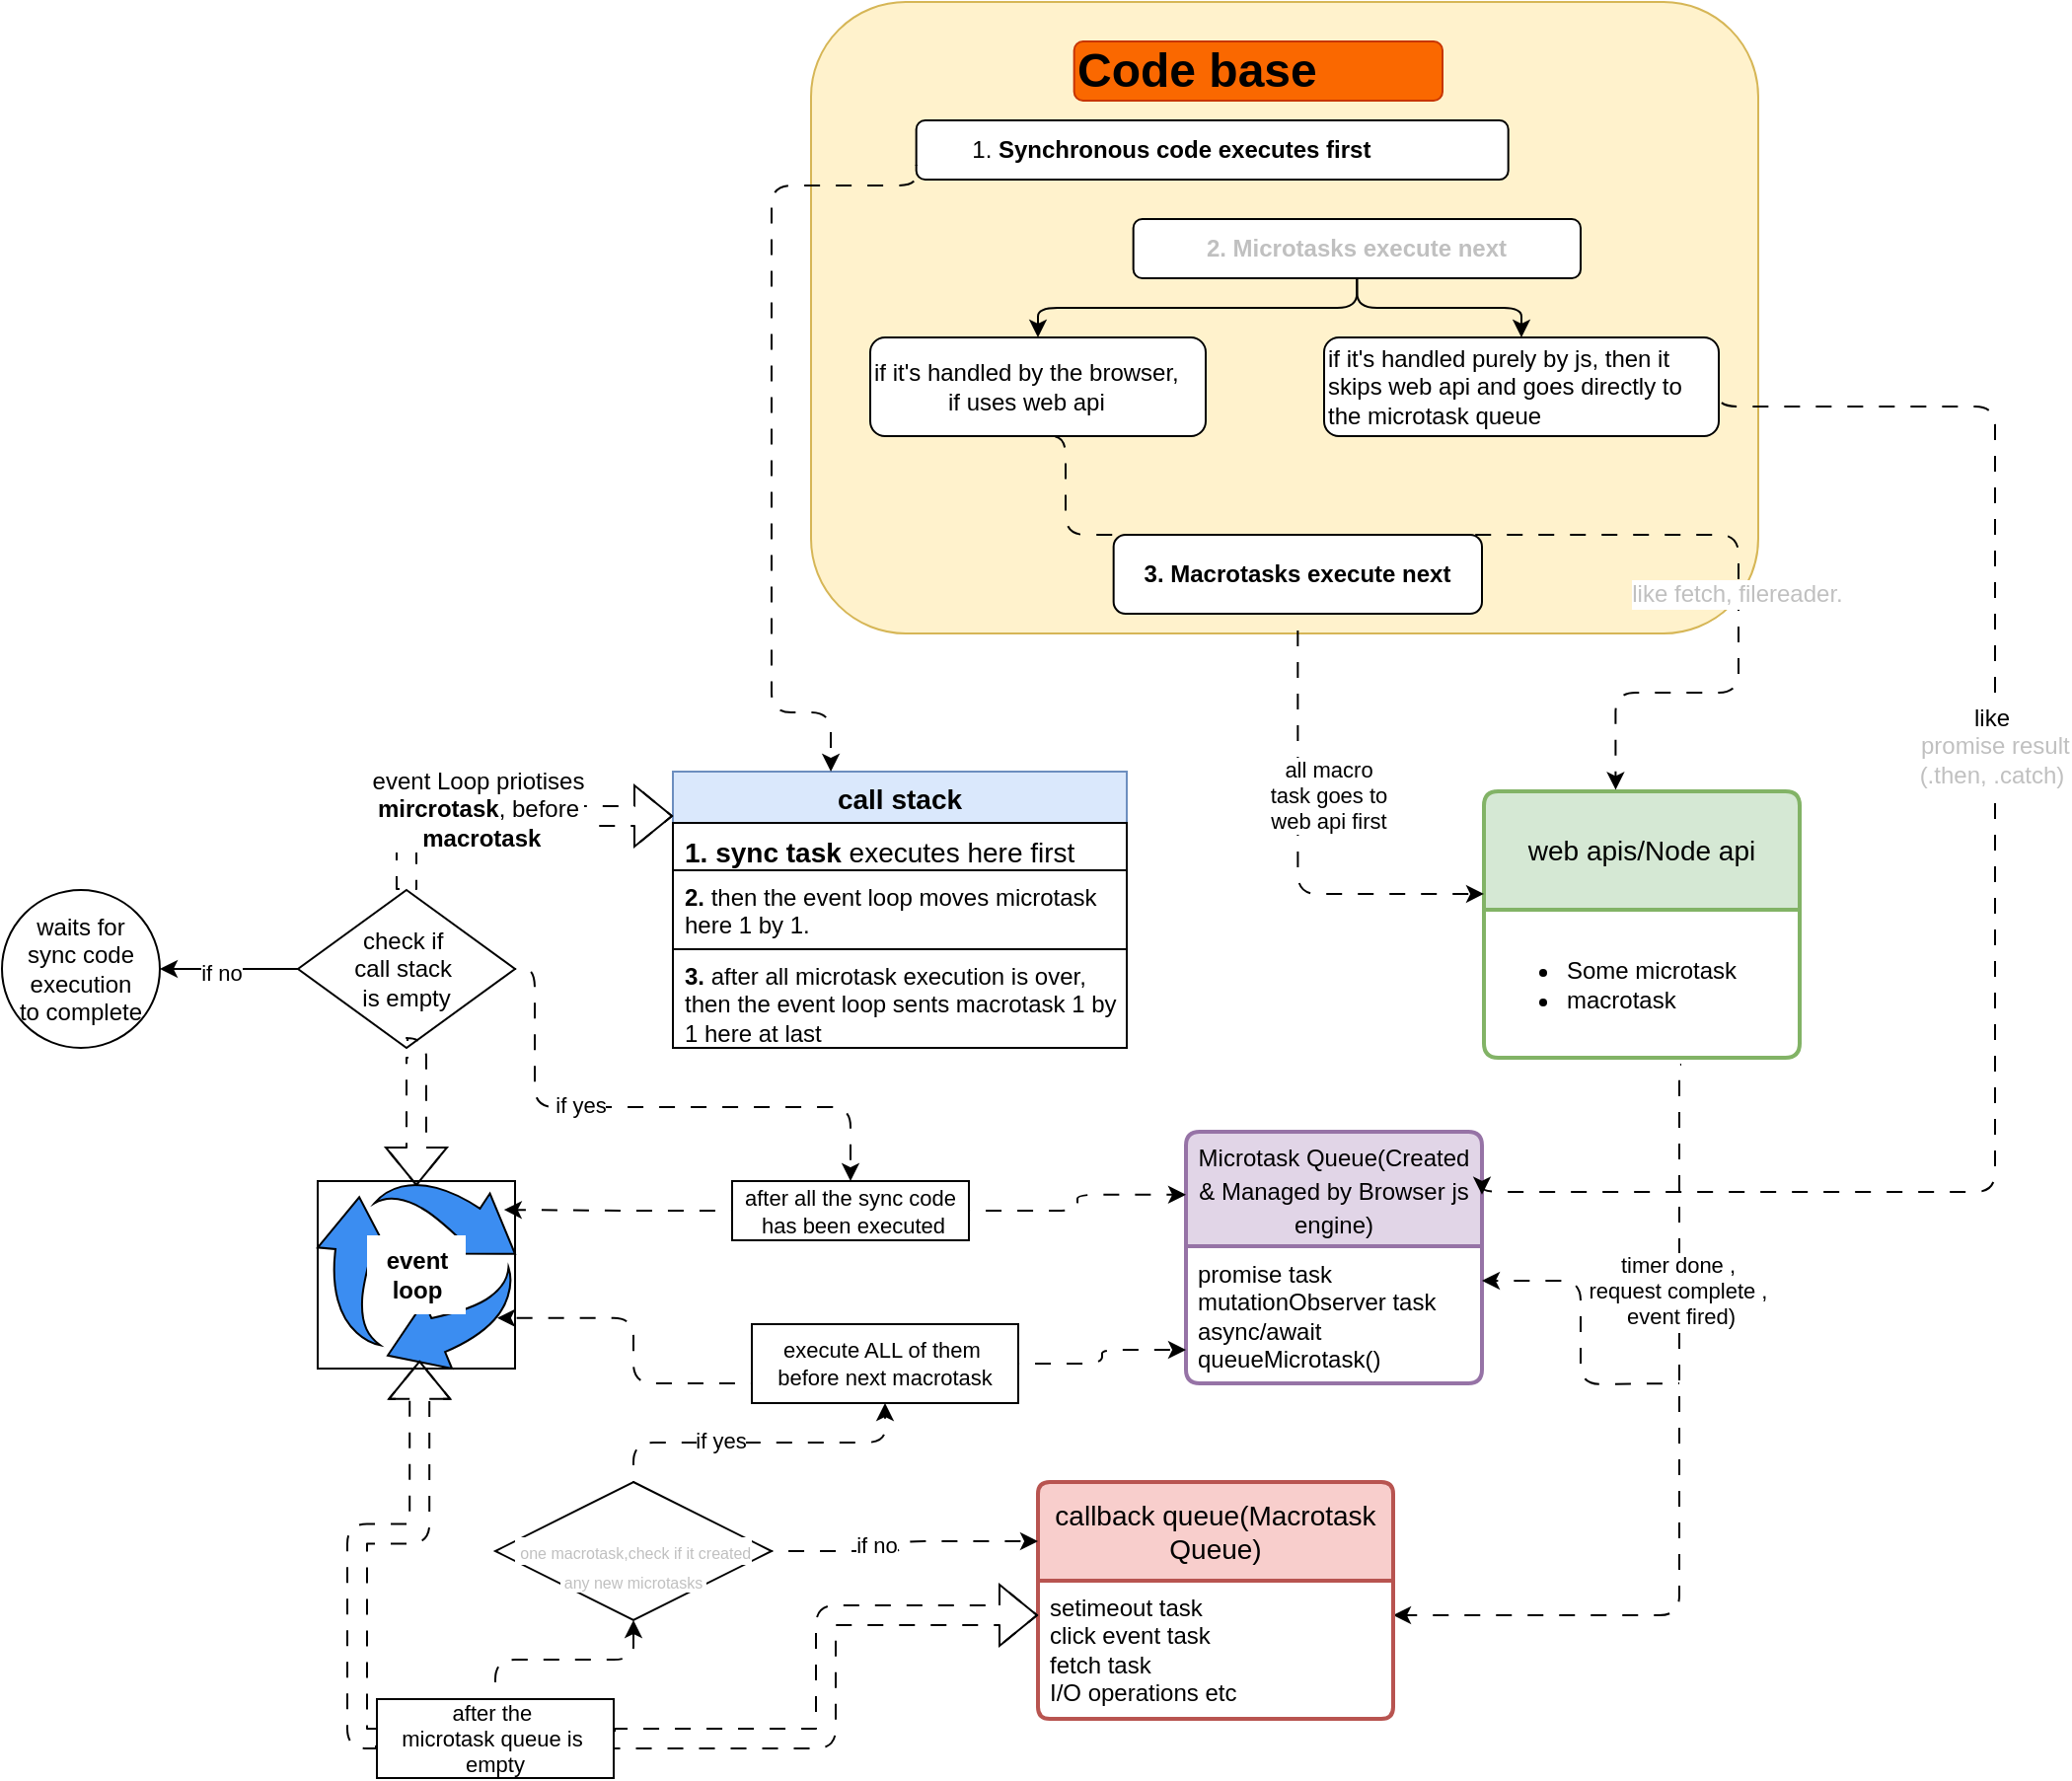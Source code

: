 <mxfile>
    <diagram id="r42jsTGxHJVRxmjJ8FQ8" name="Page-1">
        <mxGraphModel dx="1689" dy="1619" grid="1" gridSize="10" guides="1" tooltips="1" connect="1" arrows="1" fold="1" page="1" pageScale="1" pageWidth="850" pageHeight="1100" background="none" math="0" shadow="0">
            <root>
                <mxCell id="0"/>
                <mxCell id="1" parent="0"/>
                <mxCell id="48" style="edgeStyle=none;html=1;exitX=0.5;exitY=0;exitDx=0;exitDy=0;" parent="1" source="44" target="43" edge="1">
                    <mxGeometry relative="1" as="geometry"/>
                </mxCell>
                <mxCell id="30" value="" style="rounded=1;whiteSpace=wrap;html=1;movable=1;resizable=1;rotatable=1;deletable=1;editable=1;locked=0;connectable=1;container=1;fillColor=#fff2cc;strokeColor=#d6b656;" parent="1" vertex="1">
                    <mxGeometry x="220" y="-130" width="480" height="320" as="geometry"/>
                </mxCell>
                <mxCell id="31" value="&lt;ol&gt;&lt;li&gt;&lt;span style=&quot;font-weight: 700; text-wrap-mode: nowrap; background-color: transparent;&quot;&gt;Synchronous code executes first&lt;/span&gt;&lt;/li&gt;&lt;/ol&gt;" style="rounded=1;whiteSpace=wrap;html=1;align=left;direction=east;" parent="30" vertex="1">
                    <mxGeometry x="53.333" y="60" width="300" height="30" as="geometry"/>
                </mxCell>
                <mxCell id="42" value="&lt;b&gt;&lt;font style=&quot;font-size: 24px;&quot;&gt;Code base&lt;/font&gt;&lt;/b&gt;" style="rounded=1;whiteSpace=wrap;html=1;align=left;fillColor=#fa6800;fontColor=#000000;strokeColor=#C73500;" parent="30" vertex="1">
                    <mxGeometry x="133.333" y="20" width="186.667" height="30" as="geometry"/>
                </mxCell>
                <mxCell id="32" value="&lt;div style=&quot;&quot;&gt;&lt;font style=&quot;color: light-dark(rgb(0, 0, 0), rgb(255, 255, 255));&quot;&gt;&lt;span style=&quot;background-color: transparent; text-wrap-mode: nowrap; font-weight: 700;&quot;&gt;3. Macrotasks&amp;nbsp;&lt;/span&gt;&lt;span style=&quot;background-color: transparent; text-wrap-mode: nowrap; font-weight: 700;&quot;&gt;execute next&lt;/span&gt;&lt;/font&gt;&lt;/div&gt;" style="rounded=1;whiteSpace=wrap;html=1;align=center;" parent="30" vertex="1">
                    <mxGeometry x="153.33" y="270" width="186.67" height="40" as="geometry"/>
                </mxCell>
                <mxCell id="33" value="&lt;span style=&quot;background-color: transparent; font-weight: 700; text-wrap-mode: nowrap;&quot;&gt;&lt;font style=&quot;color: light-dark(rgb(192, 192, 192), rgb(255, 255, 255));&quot;&gt;2. Microtasks execute next&lt;/font&gt;&lt;/span&gt;" style="rounded=1;whiteSpace=wrap;html=1;align=center;" parent="30" vertex="1">
                    <mxGeometry x="163.333" y="110" width="226.667" height="30" as="geometry"/>
                </mxCell>
                <mxCell id="79" value="&lt;span style=&quot;text-wrap-mode: nowrap;&quot;&gt;if it&#39;s handled purely by js, then it&lt;/span&gt;&lt;div&gt;&lt;span style=&quot;text-wrap-mode: nowrap;&quot;&gt;skips web api and goes directly to&lt;/span&gt;&lt;/div&gt;&lt;div&gt;&lt;span style=&quot;text-wrap-mode: nowrap;&quot;&gt;the microtask queue&lt;/span&gt;&lt;/div&gt;" style="rounded=1;whiteSpace=wrap;html=1;align=left;" parent="30" vertex="1">
                    <mxGeometry x="260" y="170" width="200" height="50" as="geometry"/>
                </mxCell>
                <mxCell id="78" value="&lt;div style=&quot;text-align: center;&quot;&gt;&lt;font style=&quot;color: light-dark(rgb(0, 0, 0), rgb(255, 255, 255));&quot;&gt;&lt;span style=&quot;text-wrap-mode: nowrap;&quot;&gt;if it&#39;s handled by the browser,&lt;/span&gt;&lt;/font&gt;&lt;/div&gt;&lt;div style=&quot;text-align: center;&quot;&gt;&lt;font style=&quot;color: light-dark(rgb(0, 0, 0), rgb(255, 255, 255));&quot;&gt;&lt;span style=&quot;text-wrap-mode: nowrap;&quot;&gt;if uses web api&lt;/span&gt;&lt;/font&gt;&lt;/div&gt;" style="rounded=1;whiteSpace=wrap;html=1;align=left;" parent="30" vertex="1">
                    <mxGeometry x="30" y="170" width="170" height="50" as="geometry"/>
                </mxCell>
                <mxCell id="80" value="" style="endArrow=classic;html=1;exitX=0.5;exitY=1;exitDx=0;exitDy=0;entryX=0.5;entryY=0;entryDx=0;entryDy=0;edgeStyle=orthogonalEdgeStyle;" parent="30" source="33" target="78" edge="1">
                    <mxGeometry width="50" height="50" relative="1" as="geometry">
                        <mxPoint x="130" y="290" as="sourcePoint"/>
                        <mxPoint x="180" y="240" as="targetPoint"/>
                    </mxGeometry>
                </mxCell>
                <mxCell id="81" value="" style="endArrow=classic;html=1;entryX=0.5;entryY=0;entryDx=0;entryDy=0;exitX=0.5;exitY=1;exitDx=0;exitDy=0;edgeStyle=orthogonalEdgeStyle;" parent="30" source="33" target="79" edge="1">
                    <mxGeometry width="50" height="50" relative="1" as="geometry">
                        <mxPoint x="280" y="150" as="sourcePoint"/>
                        <mxPoint x="134" y="190" as="targetPoint"/>
                    </mxGeometry>
                </mxCell>
                <mxCell id="11" value="" style="edgeStyle=orthogonalEdgeStyle;html=1;entryX=1;entryY=0.25;entryDx=0;entryDy=0;flowAnimation=1;exitX=0.625;exitY=1.047;exitDx=0;exitDy=0;exitPerimeter=0;" parent="1" source="12" target="8" edge="1">
                    <mxGeometry relative="1" as="geometry">
                        <Array as="points">
                            <mxPoint x="660" y="688"/>
                        </Array>
                    </mxGeometry>
                </mxCell>
                <mxCell id="50" value="timer done ,&lt;div&gt;request complete ,&lt;div&gt;&amp;nbsp;event fired)&lt;/div&gt;&lt;/div&gt;" style="edgeLabel;html=1;align=center;verticalAlign=middle;resizable=0;points=[];" parent="11" vertex="1" connectable="0">
                    <mxGeometry x="-0.46" y="-1" relative="1" as="geometry">
                        <mxPoint as="offset"/>
                    </mxGeometry>
                </mxCell>
                <mxCell id="5" value="web apis/Node api" style="swimlane;childLayout=stackLayout;horizontal=1;startSize=60;horizontalStack=0;rounded=1;fontSize=14;fontStyle=0;strokeWidth=2;resizeParent=0;resizeLast=1;shadow=0;dashed=0;align=center;arcSize=4;whiteSpace=wrap;html=1;fillColor=#d5e8d4;strokeColor=#82b366;" parent="1" vertex="1">
                    <mxGeometry x="561" y="270" width="160" height="135" as="geometry"/>
                </mxCell>
                <mxCell id="12" value="&lt;ul&gt;&lt;li&gt;Some microtask&lt;/li&gt;&lt;li&gt;macrotask&lt;/li&gt;&lt;/ul&gt;" style="text;html=1;align=left;verticalAlign=middle;resizable=0;points=[];autosize=1;" parent="5" vertex="1">
                    <mxGeometry y="60" width="160" height="75" as="geometry"/>
                </mxCell>
                <mxCell id="7" value="callback queue(Macrotask Queue)" style="swimlane;childLayout=stackLayout;horizontal=1;startSize=50;horizontalStack=0;rounded=1;fontSize=14;fontStyle=0;strokeWidth=2;resizeParent=0;resizeLast=1;shadow=0;dashed=0;align=center;arcSize=4;whiteSpace=wrap;html=1;fillColor=#f8cecc;strokeColor=#b85450;" parent="1" vertex="1">
                    <mxGeometry x="335" y="620" width="180" height="120" as="geometry"/>
                </mxCell>
                <mxCell id="8" value="setimeout task&lt;div&gt;click event task&lt;/div&gt;&lt;div&gt;fetch task&lt;/div&gt;&lt;div&gt;I/O operations etc&lt;/div&gt;" style="align=left;strokeColor=none;fillColor=none;spacingLeft=4;fontSize=12;verticalAlign=top;resizable=0;rotatable=0;part=1;html=1;" parent="7" vertex="1">
                    <mxGeometry y="50" width="180" height="70" as="geometry"/>
                </mxCell>
                <mxCell id="10" value="" style="whiteSpace=wrap;html=1;fontSize=14;fontStyle=0;startSize=50;rounded=1;strokeWidth=2;shadow=0;dashed=0;arcSize=4;" parent="7" vertex="1">
                    <mxGeometry y="120" width="180" as="geometry"/>
                </mxCell>
                <mxCell id="17" value="" style="html=1;flowAnimation=1;exitX=0.5;exitY=1;exitDx=0;exitDy=0;entryX=0;entryY=0.385;entryDx=0;entryDy=0;entryPerimeter=0;edgeStyle=orthogonalEdgeStyle;" parent="1" source="32" target="5" edge="1">
                    <mxGeometry relative="1" as="geometry">
                        <mxPoint x="469" y="270" as="sourcePoint"/>
                        <mxPoint x="460" y="340" as="targetPoint"/>
                    </mxGeometry>
                </mxCell>
                <mxCell id="41" value="all macro&lt;div&gt;task goes to&lt;/div&gt;&lt;div&gt;web api first&lt;/div&gt;" style="edgeLabel;html=1;align=center;verticalAlign=middle;resizable=0;points=[];" parent="17" vertex="1" connectable="0">
                    <mxGeometry x="-0.26" y="4" relative="1" as="geometry">
                        <mxPoint x="11" y="4" as="offset"/>
                    </mxGeometry>
                </mxCell>
                <mxCell id="35" value="call stack" style="swimlane;fontStyle=1;childLayout=stackLayout;horizontal=1;startSize=26;horizontalStack=0;resizeParent=1;resizeParentMax=0;resizeLast=0;collapsible=1;marginBottom=0;align=center;fontSize=14;fillColor=#dae8fc;strokeColor=#6c8ebf;" parent="1" vertex="1">
                    <mxGeometry x="150" y="260" width="230" height="90" as="geometry">
                        <mxRectangle y="600" width="60" height="30" as="alternateBounds"/>
                    </mxGeometry>
                </mxCell>
                <mxCell id="36" value="&lt;span style=&quot;color: rgb(0, 0, 0); font-size: 14px; text-align: center;&quot;&gt;&lt;b&gt;1. sync task&lt;/b&gt;&amp;nbsp;&lt;/span&gt;&lt;span style=&quot;font-size: 14px; text-align: center; background-color: transparent;&quot;&gt;executes here first&lt;/span&gt;" style="text;strokeColor=default;fillColor=none;spacingLeft=4;spacingRight=4;overflow=hidden;rotatable=0;points=[[0,0.5],[1,0.5]];portConstraint=eastwest;fontSize=12;whiteSpace=wrap;html=1;" parent="35" vertex="1">
                    <mxGeometry y="26" width="230" height="24" as="geometry"/>
                </mxCell>
                <mxCell id="37" value="2.&lt;span style=&quot;font-weight: normal;&quot;&gt; then the event loop moves microtask here 1 by 1.&lt;/span&gt;" style="text;strokeColor=default;fillColor=none;spacingLeft=4;spacingRight=4;overflow=hidden;rotatable=0;points=[[0,0.5],[1,0.5]];portConstraint=eastwest;fontSize=12;whiteSpace=wrap;html=1;fontStyle=1" parent="35" vertex="1">
                    <mxGeometry y="50" width="230" height="40" as="geometry"/>
                </mxCell>
                <mxCell id="43" value="&lt;font style=&quot;font-size: 12px;&quot;&gt;Microtask Queue(Created &amp;amp; Managed by Browser js engine)&lt;/font&gt;" style="swimlane;childLayout=stackLayout;horizontal=1;startSize=58;horizontalStack=0;rounded=1;fontSize=14;fontStyle=0;strokeWidth=2;resizeParent=0;resizeLast=1;shadow=0;dashed=0;align=center;arcSize=4;whiteSpace=wrap;html=1;fillColor=#e1d5e7;strokeColor=#9673a6;" parent="1" vertex="1">
                    <mxGeometry x="410" y="442.5" width="150" height="127.5" as="geometry"/>
                </mxCell>
                <mxCell id="44" value="promise task&lt;div&gt;mutationObserver task&lt;/div&gt;&lt;div&gt;async/await&lt;/div&gt;&lt;div&gt;queueMicrotask()&lt;/div&gt;" style="align=left;strokeColor=none;fillColor=none;spacingLeft=4;fontSize=12;verticalAlign=top;resizable=0;rotatable=0;part=1;html=1;" parent="43" vertex="1">
                    <mxGeometry y="58" width="150" height="70" as="geometry"/>
                </mxCell>
                <mxCell id="45" value="" style="whiteSpace=wrap;html=1;fontSize=14;fontStyle=0;startSize=50;rounded=1;strokeWidth=2;shadow=0;dashed=0;arcSize=4;" parent="43" vertex="1">
                    <mxGeometry y="128" width="150" height="-0.5" as="geometry"/>
                </mxCell>
                <mxCell id="51" value="" style="endArrow=classic;html=1;entryX=1;entryY=0.25;entryDx=0;entryDy=0;flowAnimation=1;edgeStyle=orthogonalEdgeStyle;" parent="1" target="44" edge="1">
                    <mxGeometry width="50" height="50" relative="1" as="geometry">
                        <mxPoint x="660" y="570" as="sourcePoint"/>
                        <mxPoint x="240" y="510" as="targetPoint"/>
                    </mxGeometry>
                </mxCell>
                <mxCell id="58" value="" style="group;strokeColor=light-dark(#000000,#FFFFFF);" parent="1" vertex="1" connectable="0">
                    <mxGeometry x="-30" y="467.5" width="100" height="95" as="geometry"/>
                </mxCell>
                <mxCell id="56" value="" style="sketch=0;html=1;aspect=fixed;strokeColor=default;shadow=0;fillColor=#3B8DF1;verticalAlign=top;labelPosition=center;verticalLabelPosition=bottom;shape=mxgraph.gcp2.arrow_cycle;gradientColor=none;" parent="58" vertex="1">
                    <mxGeometry width="100" height="95" as="geometry"/>
                </mxCell>
                <mxCell id="57" value="&lt;b&gt;event&lt;/b&gt;&lt;div&gt;&lt;b&gt;loop&lt;/b&gt;&lt;/div&gt;" style="text;html=1;align=center;verticalAlign=middle;resizable=0;points=[];autosize=1;strokeColor=none;fillColor=default;container=1;rounded=0;" parent="58" vertex="1">
                    <mxGeometry x="25" y="27.5" width="50" height="40" as="geometry"/>
                </mxCell>
                <mxCell id="63" value="" style="endArrow=classic;html=1;exitX=0;exitY=0.75;exitDx=0;exitDy=0;entryX=0.348;entryY=0;entryDx=0;entryDy=0;entryPerimeter=0;elbow=vertical;flowAnimation=1;edgeStyle=orthogonalEdgeStyle;" parent="1" source="31" target="35" edge="1">
                    <mxGeometry width="50" height="50" relative="1" as="geometry">
                        <mxPoint x="40" y="440" as="sourcePoint"/>
                        <mxPoint x="90" y="410" as="targetPoint"/>
                        <Array as="points">
                            <mxPoint x="200" y="-37"/>
                            <mxPoint x="200" y="230"/>
                            <mxPoint x="230" y="230"/>
                        </Array>
                    </mxGeometry>
                </mxCell>
                <mxCell id="64" value="" style="endArrow=classic;html=1;entryX=0.417;entryY=-0.006;entryDx=0;entryDy=0;entryPerimeter=0;exitX=0.5;exitY=1;exitDx=0;exitDy=0;edgeStyle=orthogonalEdgeStyle;flowAnimation=1;" parent="1" source="78" target="5" edge="1">
                    <mxGeometry width="50" height="50" relative="1" as="geometry">
                        <mxPoint x="140" y="520" as="sourcePoint"/>
                        <mxPoint x="190" y="470" as="targetPoint"/>
                        <Array as="points">
                            <mxPoint x="349" y="140"/>
                            <mxPoint x="690" y="140"/>
                            <mxPoint x="690" y="220"/>
                            <mxPoint x="628" y="220"/>
                        </Array>
                    </mxGeometry>
                </mxCell>
                <mxCell id="88" value="&lt;div&gt;&lt;font style=&quot;&quot;&gt;&lt;span style=&quot;color: rgb(192, 192, 192); scrollbar-color: rgb(75, 75, 75) rgb(27, 29, 30); font-size: 12px; text-align: left;&quot;&gt;&lt;font style=&quot;scrollbar-color: rgb(75, 75, 75) rgb(27, 29, 30);&quot;&gt;like&amp;nbsp;&lt;/font&gt;&lt;/span&gt;&lt;/font&gt;&lt;span style=&quot;font-size: 12px; text-align: left;&quot;&gt;&lt;font style=&quot;color: light-dark(rgb(192, 192, 192), rgb(255, 255, 255));&quot;&gt;fetch, filereader.&lt;/font&gt;&lt;/span&gt;&lt;/div&gt;" style="edgeLabel;html=1;align=center;verticalAlign=middle;resizable=0;points=[];labelBackgroundColor=default;" parent="64" vertex="1" connectable="0">
                    <mxGeometry x="0.456" y="-1" relative="1" as="geometry">
                        <mxPoint y="1" as="offset"/>
                    </mxGeometry>
                </mxCell>
                <mxCell id="38" value="3.&lt;span style=&quot;font-weight: normal;&quot;&gt; after all microtask execution is over, then the event loop sents macrotask 1 by 1 here at last&lt;/span&gt;" style="text;strokeColor=default;fillColor=none;spacingLeft=4;spacingRight=4;overflow=hidden;rotatable=0;points=[[0,0.5],[1,0.5]];portConstraint=eastwest;fontSize=12;whiteSpace=wrap;html=1;fontStyle=1" parent="1" vertex="1">
                    <mxGeometry x="150" y="350" width="230" height="50" as="geometry"/>
                </mxCell>
                <mxCell id="82" value="" style="endArrow=classic;html=1;entryX=1;entryY=0.25;entryDx=0;entryDy=0;exitX=1;exitY=0.5;exitDx=0;exitDy=0;edgeStyle=orthogonalEdgeStyle;flowAnimation=1;" parent="1" source="79" target="43" edge="1">
                    <mxGeometry width="50" height="50" relative="1" as="geometry">
                        <mxPoint x="300" y="370" as="sourcePoint"/>
                        <mxPoint x="350" y="320" as="targetPoint"/>
                        <Array as="points">
                            <mxPoint x="820" y="75"/>
                            <mxPoint x="820" y="473"/>
                        </Array>
                    </mxGeometry>
                </mxCell>
                <mxCell id="87" value="&lt;span style=&quot;font-size: 12px;&quot;&gt;like&lt;/span&gt;&lt;div&gt;&lt;span style=&quot;font-size: 12px;&quot;&gt;&amp;nbsp;&lt;/span&gt;&lt;span style=&quot;font-size: 12px; text-align: left;&quot;&gt;&lt;font style=&quot;color: light-dark(rgb(192, 192, 192), rgb(255, 255, 255));&quot;&gt;promise result&lt;/font&gt;&lt;/span&gt;&lt;/div&gt;&lt;div&gt;&lt;span style=&quot;font-size: 12px; text-align: left;&quot;&gt;&lt;font style=&quot;color: light-dark(rgb(192, 192, 192), rgb(255, 255, 255));&quot;&gt;(.then, .catch)&lt;/font&gt;&lt;/span&gt;&lt;/div&gt;" style="edgeLabel;html=1;align=center;verticalAlign=middle;resizable=0;points=[];labelBackgroundColor=default;" parent="82" vertex="1" connectable="0">
                    <mxGeometry x="-0.204" y="-2" relative="1" as="geometry">
                        <mxPoint as="offset"/>
                    </mxGeometry>
                </mxCell>
                <mxCell id="141" value="" style="edgeStyle=none;html=1;" parent="1" source="89" target="140" edge="1">
                    <mxGeometry relative="1" as="geometry"/>
                </mxCell>
                <mxCell id="144" value="if no" style="edgeLabel;html=1;align=center;verticalAlign=middle;resizable=0;points=[];" parent="141" vertex="1" connectable="0">
                    <mxGeometry x="0.134" y="2" relative="1" as="geometry">
                        <mxPoint as="offset"/>
                    </mxGeometry>
                </mxCell>
                <mxCell id="89" value="check if&amp;nbsp;&lt;div&gt;call stack&amp;nbsp;&lt;/div&gt;&lt;div&gt;is empty&lt;/div&gt;" style="rhombus;whiteSpace=wrap;html=1;" parent="1" vertex="1">
                    <mxGeometry x="-40" y="320" width="110" height="80" as="geometry"/>
                </mxCell>
                <mxCell id="126" value="" style="endArrow=classic;html=1;exitX=1;exitY=0.5;exitDx=0;exitDy=0;flowAnimation=1;entryX=0.5;entryY=0;entryDx=0;entryDy=0;edgeStyle=orthogonalEdgeStyle;" parent="1" source="89" target="127" edge="1">
                    <mxGeometry width="50" height="50" relative="1" as="geometry">
                        <mxPoint x="140" y="460" as="sourcePoint"/>
                        <mxPoint x="160" y="430" as="targetPoint"/>
                        <Array as="points">
                            <mxPoint x="80" y="430"/>
                            <mxPoint x="240" y="430"/>
                        </Array>
                    </mxGeometry>
                </mxCell>
                <mxCell id="130" value="if yes" style="edgeLabel;html=1;align=center;verticalAlign=middle;resizable=0;points=[];" parent="126" vertex="1" connectable="0">
                    <mxGeometry x="-0.262" y="1" relative="1" as="geometry">
                        <mxPoint as="offset"/>
                    </mxGeometry>
                </mxCell>
                <mxCell id="128" value="" style="edgeStyle=orthogonalEdgeStyle;html=1;entryX=0;entryY=0.25;entryDx=0;entryDy=0;flowAnimation=1;" parent="1" source="127" target="43" edge="1">
                    <mxGeometry relative="1" as="geometry"/>
                </mxCell>
                <mxCell id="129" value="" style="edgeStyle=orthogonalEdgeStyle;html=1;entryX=0.944;entryY=0.153;entryDx=0;entryDy=0;entryPerimeter=0;flowAnimation=1;" parent="1" source="127" target="56" edge="1">
                    <mxGeometry relative="1" as="geometry"/>
                </mxCell>
                <mxCell id="127" value="&lt;div style=&quot;scrollbar-color: rgb(75, 75, 75) rgb(27, 29, 30); font-size: 11px; text-wrap-mode: nowrap;&quot;&gt;&lt;font style=&quot;scrollbar-color: rgb(75, 75, 75) rgb(27, 29, 30); color: light-dark(rgb(0, 0, 0), rgb(255, 255, 255)); background-color: light-dark(#ffffff, var(--ge-dark-color, #121212));&quot;&gt;after all the sync code&lt;/font&gt;&lt;/div&gt;&lt;div style=&quot;scrollbar-color: rgb(75, 75, 75) rgb(27, 29, 30); font-size: 11px; text-wrap-mode: nowrap;&quot;&gt;&lt;font style=&quot;scrollbar-color: rgb(75, 75, 75) rgb(27, 29, 30); color: light-dark(rgb(0, 0, 0), rgb(255, 255, 255)); background-color: light-dark(#ffffff, var(--ge-dark-color, #121212));&quot;&gt;&lt;font style=&quot;scrollbar-color: rgb(75, 75, 75) rgb(27, 29, 30);&quot;&gt;&amp;nbsp;has been&amp;nbsp;&lt;/font&gt;&lt;span style=&quot;scrollbar-color: rgb(75, 75, 75) rgb(27, 29, 30);&quot;&gt;&lt;font style=&quot;scrollbar-color: rgb(75, 75, 75) rgb(27, 29, 30);&quot;&gt;executed&lt;/font&gt;&lt;/span&gt;&lt;/font&gt;&lt;/div&gt;" style="text;html=1;align=center;verticalAlign=middle;whiteSpace=wrap;rounded=0;strokeColor=default;" parent="1" vertex="1">
                    <mxGeometry x="180" y="467.5" width="120" height="30" as="geometry"/>
                </mxCell>
                <mxCell id="137" style="edgeStyle=orthogonalEdgeStyle;html=1;exitX=1;exitY=0.5;exitDx=0;exitDy=0;entryX=0;entryY=0.75;entryDx=0;entryDy=0;flowAnimation=1;" parent="1" source="136" target="44" edge="1">
                    <mxGeometry relative="1" as="geometry"/>
                </mxCell>
                <mxCell id="136" value="&lt;div style=&quot;scrollbar-color: rgb(75, 75, 75) rgb(27, 29, 30); font-size: 11px; text-wrap-mode: nowrap;&quot;&gt;&lt;div style=&quot;scrollbar-color: rgb(75, 75, 75) rgb(27, 29, 30);&quot;&gt;execute ALL of them&amp;nbsp;&lt;/div&gt;&lt;div style=&quot;scrollbar-color: rgb(75, 75, 75) rgb(27, 29, 30);&quot;&gt;before next macrotask&lt;/div&gt;&lt;/div&gt;" style="text;html=1;align=center;verticalAlign=middle;whiteSpace=wrap;rounded=0;strokeColor=default;" parent="1" vertex="1">
                    <mxGeometry x="190" y="540" width="135" height="40" as="geometry"/>
                </mxCell>
                <mxCell id="153" style="edgeStyle=orthogonalEdgeStyle;html=1;exitX=0.5;exitY=0;exitDx=0;exitDy=0;entryX=0.5;entryY=1;entryDx=0;entryDy=0;flowAnimation=1;" edge="1" parent="1" source="133" target="152">
                    <mxGeometry relative="1" as="geometry"/>
                </mxCell>
                <mxCell id="133" value="&lt;div style=&quot;scrollbar-color: rgb(75, 75, 75) rgb(27, 29, 30); font-size: 11px; text-wrap-mode: nowrap;&quot;&gt;&lt;font style=&quot;scrollbar-color: rgb(75, 75, 75) rgb(27, 29, 30);&quot;&gt;after the&amp;nbsp;&lt;/font&gt;&lt;div style=&quot;scrollbar-color: rgb(75, 75, 75) rgb(27, 29, 30);&quot;&gt;&lt;font style=&quot;scrollbar-color: rgb(75, 75, 75) rgb(27, 29, 30); color: light-dark(rgb(0, 0, 0), rgb(255, 255, 255));&quot;&gt;microtask queue is&amp;nbsp;&lt;/font&gt;&lt;/div&gt;&lt;div style=&quot;scrollbar-color: rgb(75, 75, 75) rgb(27, 29, 30);&quot;&gt;&lt;font style=&quot;scrollbar-color: rgb(75, 75, 75) rgb(27, 29, 30); color: light-dark(rgb(0, 0, 0), rgb(255, 255, 255));&quot;&gt;empty&lt;/font&gt;&lt;/div&gt;&lt;/div&gt;" style="text;html=1;align=center;verticalAlign=middle;whiteSpace=wrap;rounded=0;strokeColor=default;" parent="1" vertex="1">
                    <mxGeometry y="730" width="120" height="40" as="geometry"/>
                </mxCell>
                <mxCell id="138" style="edgeStyle=orthogonalEdgeStyle;html=1;exitX=0;exitY=0.75;exitDx=0;exitDy=0;entryX=0.91;entryY=0.73;entryDx=0;entryDy=0;entryPerimeter=0;flowAnimation=1;" parent="1" source="136" target="56" edge="1">
                    <mxGeometry relative="1" as="geometry"/>
                </mxCell>
                <mxCell id="140" value="waits for&lt;div&gt;sync code&lt;/div&gt;&lt;div&gt;execution&lt;/div&gt;&lt;div&gt;to complete&lt;/div&gt;" style="ellipse;whiteSpace=wrap;html=1;" parent="1" vertex="1">
                    <mxGeometry x="-190" y="320" width="80" height="80" as="geometry"/>
                </mxCell>
                <mxCell id="145" value="" style="shape=flexArrow;endArrow=classic;html=1;flowAnimation=1;entryX=0;entryY=0.25;entryDx=0;entryDy=0;exitX=1;exitY=0.5;exitDx=0;exitDy=0;edgeStyle=orthogonalEdgeStyle;" edge="1" parent="1" source="133" target="8">
                    <mxGeometry width="50" height="50" relative="1" as="geometry">
                        <mxPoint x="190" y="750" as="sourcePoint"/>
                        <mxPoint x="240" y="700" as="targetPoint"/>
                    </mxGeometry>
                </mxCell>
                <mxCell id="146" value="" style="shape=flexArrow;endArrow=classic;html=1;entryX=0.516;entryY=0.957;entryDx=0;entryDy=0;entryPerimeter=0;exitX=0;exitY=0.5;exitDx=0;exitDy=0;shadow=0;flowAnimation=1;edgeStyle=orthogonalEdgeStyle;" edge="1" parent="1" source="133" target="56">
                    <mxGeometry width="50" height="50" relative="1" as="geometry">
                        <mxPoint x="-80" y="680" as="sourcePoint"/>
                        <mxPoint x="-30" y="630" as="targetPoint"/>
                    </mxGeometry>
                </mxCell>
                <mxCell id="154" style="edgeStyle=orthogonalEdgeStyle;html=1;exitX=0.5;exitY=0;exitDx=0;exitDy=0;entryX=0.5;entryY=1;entryDx=0;entryDy=0;flowAnimation=1;" edge="1" parent="1" source="152" target="136">
                    <mxGeometry relative="1" as="geometry"/>
                </mxCell>
                <mxCell id="155" value="if yes" style="edgeLabel;html=1;align=center;verticalAlign=middle;resizable=0;points=[];" vertex="1" connectable="0" parent="154">
                    <mxGeometry x="-0.244" y="1" relative="1" as="geometry">
                        <mxPoint as="offset"/>
                    </mxGeometry>
                </mxCell>
                <mxCell id="156" style="edgeStyle=orthogonalEdgeStyle;html=1;exitX=1;exitY=0.5;exitDx=0;exitDy=0;entryX=0;entryY=0.25;entryDx=0;entryDy=0;flowAnimation=1;" edge="1" parent="1" source="152" target="7">
                    <mxGeometry relative="1" as="geometry"/>
                </mxCell>
                <mxCell id="157" value="if no" style="edgeLabel;html=1;align=center;verticalAlign=middle;resizable=0;points=[];" vertex="1" connectable="0" parent="156">
                    <mxGeometry x="-0.249" y="3" relative="1" as="geometry">
                        <mxPoint as="offset"/>
                    </mxGeometry>
                </mxCell>
                <mxCell id="152" value="&lt;span style=&quot;text-wrap-mode: nowrap; background-color: light-dark(#ffffff, var(--ge-dark-color, #121212));&quot;&gt;&lt;font style=&quot;font-size: 8px; color: light-dark(rgb(255, 255, 255), rgb(255, 255, 255));&quot;&gt;After executing&lt;/font&gt;&lt;/span&gt;&lt;div style=&quot;scrollbar-color: rgb(75, 75, 75) rgb(27, 29, 30); text-wrap-mode: nowrap;&quot;&gt;&lt;span style=&quot;background-color: light-dark(#ffffff, var(--ge-dark-color, #121212));&quot;&gt;&lt;font style=&quot;color: light-dark(rgb(192, 192, 192), rgb(72, 72, 72)); font-size: 8px;&quot;&gt;&amp;nbsp;&lt;/font&gt;&lt;font style=&quot;font-size: 8px; color: light-dark(rgb(192, 192, 192), rgb(255, 255, 255));&quot;&gt;one macrotask&lt;/font&gt;&lt;font style=&quot;color: light-dark(rgb(192, 192, 192), rgb(72, 72, 72)); font-size: 8px;&quot;&gt;,&lt;/font&gt;&lt;span style=&quot;font-size: 8px;&quot;&gt;&lt;font style=&quot;color: light-dark(rgb(192, 192, 192), rgb(255, 255, 255));&quot;&gt;check if it created&lt;/font&gt;&lt;/span&gt;&lt;/span&gt;&lt;/div&gt;&lt;div style=&quot;scrollbar-color: rgb(75, 75, 75) rgb(27, 29, 30); text-wrap-mode: nowrap;&quot;&gt;&lt;font style=&quot;font-size: 8px; background-color: light-dark(#ffffff, var(--ge-dark-color, #121212));&quot;&gt;&lt;font style=&quot;color: light-dark(rgb(192, 192, 192), rgb(255, 255, 255));&quot;&gt;&amp;nbsp;any new microtasks&amp;nbsp;&lt;/font&gt;&lt;/font&gt;&lt;/div&gt;" style="rhombus;whiteSpace=wrap;html=1;fillColor=light-dark(#FFFFFF,#000000);" vertex="1" parent="1">
                    <mxGeometry x="60" y="620" width="140" height="70" as="geometry"/>
                </mxCell>
                <mxCell id="158" value="" style="shape=flexArrow;endArrow=classic;html=1;entryX=0.5;entryY=0.026;entryDx=0;entryDy=0;entryPerimeter=0;exitX=0.5;exitY=1;exitDx=0;exitDy=0;shadow=0;flowAnimation=1;edgeStyle=orthogonalEdgeStyle;" edge="1" parent="1" source="89" target="56">
                    <mxGeometry width="50" height="50" relative="1" as="geometry">
                        <mxPoint x="-110" y="490" as="sourcePoint"/>
                        <mxPoint x="-60" y="440" as="targetPoint"/>
                        <Array as="points">
                            <mxPoint x="20" y="400"/>
                        </Array>
                    </mxGeometry>
                </mxCell>
                <mxCell id="159" value="" style="shape=flexArrow;endArrow=classic;html=1;entryX=0;entryY=0.25;entryDx=0;entryDy=0;exitX=0.5;exitY=0;exitDx=0;exitDy=0;flowAnimation=1;edgeStyle=orthogonalEdgeStyle;" edge="1" parent="1" source="89" target="35">
                    <mxGeometry width="50" height="50" relative="1" as="geometry">
                        <mxPoint y="300" as="sourcePoint"/>
                        <mxPoint x="50" y="250" as="targetPoint"/>
                    </mxGeometry>
                </mxCell>
                <mxCell id="160" value="&lt;span style=&quot;scrollbar-color: rgb(75, 75, 75) rgb(27, 29, 30); font-size: 12px;&quot;&gt;&lt;font style=&quot;color: light-dark(rgb(0, 0, 0), rgb(255, 255, 255));&quot;&gt;event Loop priotises&lt;/font&gt;&lt;/span&gt;&lt;div style=&quot;scrollbar-color: rgb(75, 75, 75) rgb(27, 29, 30); font-size: 12px;&quot;&gt;&lt;font style=&quot;scrollbar-color: rgb(75, 75, 75) rgb(27, 29, 30); color: light-dark(rgb(0, 0, 0), rgb(255, 255, 255));&quot;&gt;&lt;b style=&quot;scrollbar-color: rgb(75, 75, 75) rgb(27, 29, 30);&quot;&gt;mircrotask&lt;/b&gt;&lt;span style=&quot;scrollbar-color: rgb(75, 75, 75) rgb(27, 29, 30);&quot;&gt;, before&lt;/span&gt;&lt;/font&gt;&lt;/div&gt;&lt;div style=&quot;scrollbar-color: rgb(75, 75, 75) rgb(27, 29, 30); font-size: 12px;&quot;&gt;&lt;font style=&quot;scrollbar-color: rgb(75, 75, 75) rgb(27, 29, 30); color: light-dark(rgb(0, 0, 0), rgb(255, 255, 255));&quot;&gt;&lt;span style=&quot;scrollbar-color: rgb(75, 75, 75) rgb(27, 29, 30);&quot;&gt;&amp;nbsp;&lt;/span&gt;&lt;b style=&quot;scrollbar-color: rgb(75, 75, 75) rgb(27, 29, 30);&quot;&gt;macrotask&lt;/b&gt;&lt;/font&gt;&lt;/div&gt;" style="edgeLabel;html=1;align=center;verticalAlign=middle;resizable=0;points=[];" vertex="1" connectable="0" parent="159">
                    <mxGeometry x="-0.153" y="4" relative="1" as="geometry">
                        <mxPoint as="offset"/>
                    </mxGeometry>
                </mxCell>
            </root>
        </mxGraphModel>
    </diagram>
</mxfile>